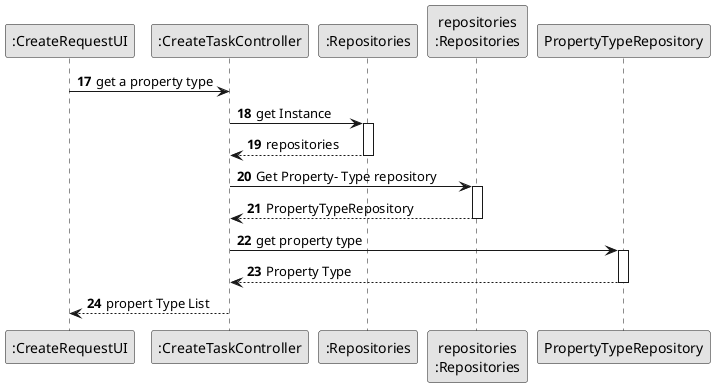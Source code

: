 @startuml
skinparam monochrome true
skinparam packageStyle rectangle
skinparam shadowing false



'hide footbox
participant ":CreateRequestUI" as UI
participant ":CreateTaskController" as CTRL
participant ":Repositories" as Rep
participant "repositories\n:Repositories" as PLAT
participant "PropertyTypeRepository" as ProType

autonumber 17
UI -> CTRL : get a property type

    CTRL -> Rep : get Instance
    activate Rep

    Rep --> CTRL: repositories
    deactivate Rep

    CTRL -> PLAT : Get Property- Type repository
    activate PLAT

    PLAT --> CTRL : PropertyTypeRepository
    deactivate PLAT

    CTRL -> ProType :get property type
    activate ProType

    ProType --> CTRL : Property Type
    deactivate ProType

    CTRL --> UI : propert Type List
    deactivate CTRL

@enduml